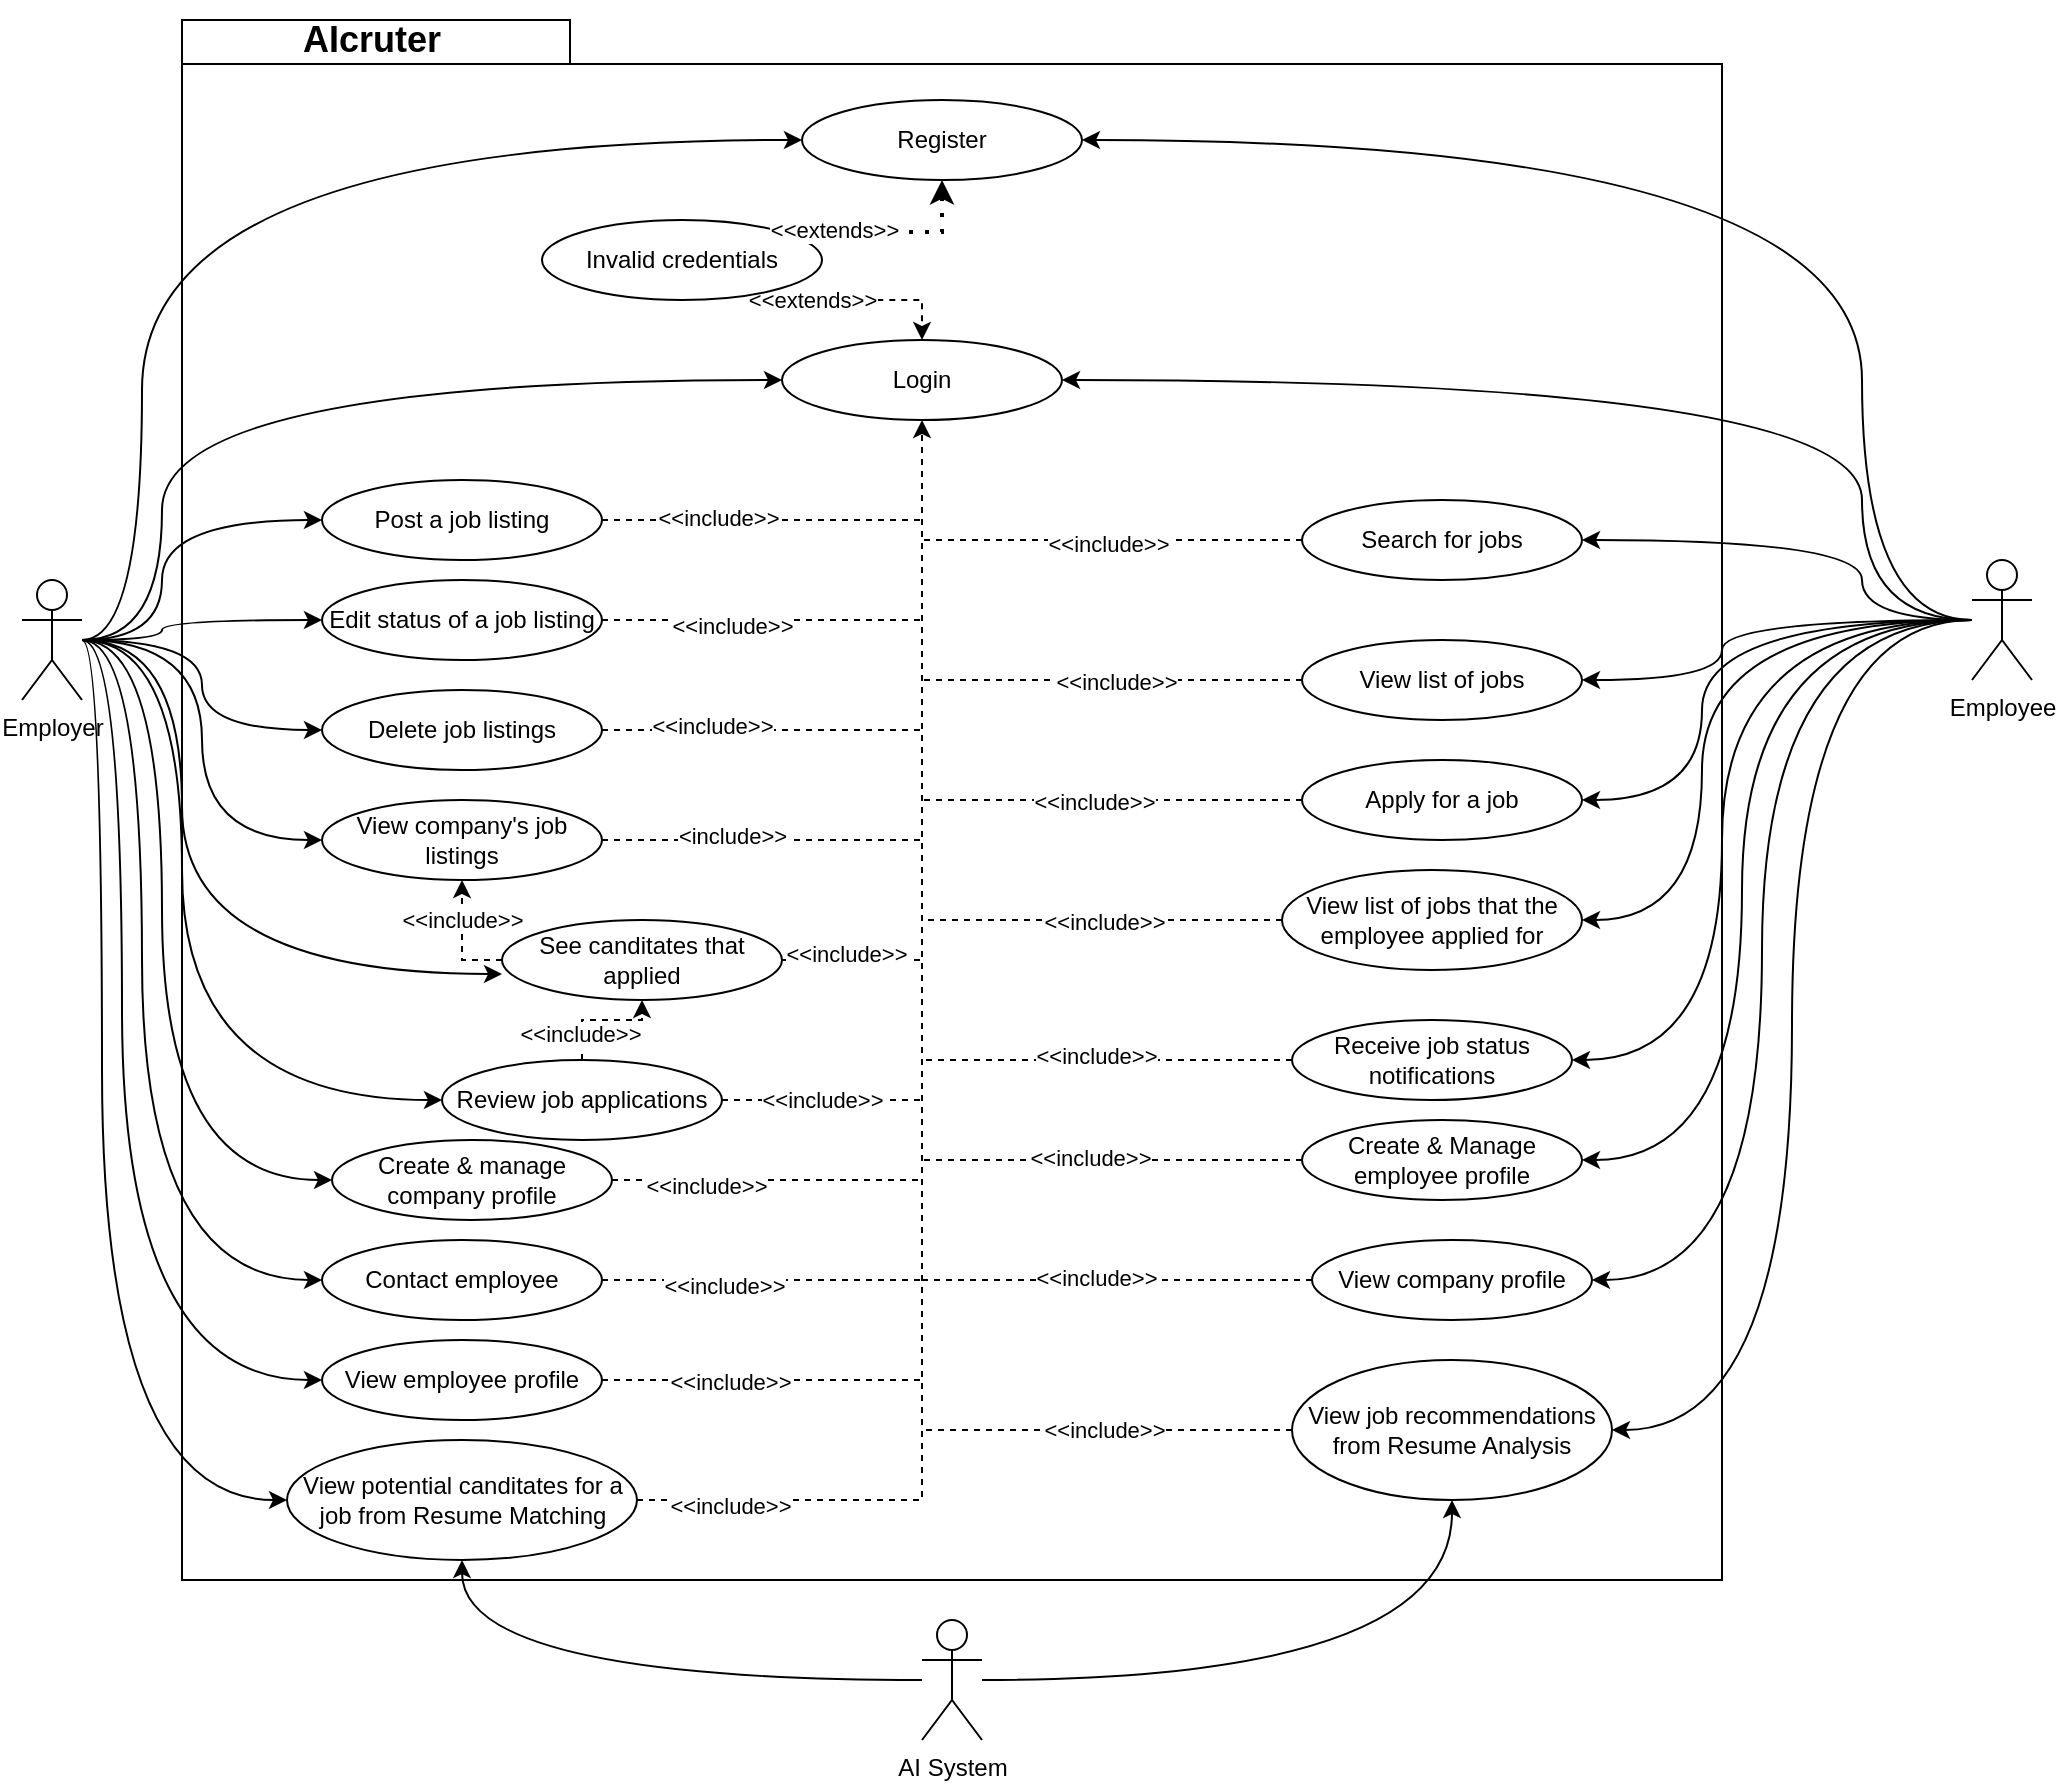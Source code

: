 <mxfile version="26.1.3">
  <diagram name="use case diagram" id="iLCSm9UdMvgEppOqTavG">
    <mxGraphModel dx="2200" dy="1143" grid="1" gridSize="10" guides="1" tooltips="1" connect="1" arrows="1" fold="1" page="1" pageScale="1" pageWidth="850" pageHeight="1100" math="0" shadow="0">
      <root>
        <mxCell id="0" />
        <mxCell id="1" parent="0" />
        <mxCell id="xBMxwYsTDwBjrob1wYaQ-2" value="" style="shape=folder;fontStyle=1;spacingTop=10;tabWidth=194;tabHeight=22;tabPosition=left;html=1;rounded=0;shadow=0;comic=0;labelBackgroundColor=none;strokeWidth=1;fillColor=none;fontFamily=Verdana;fontSize=10;align=center;" vertex="1" parent="1">
          <mxGeometry x="350" y="100" width="770" height="780" as="geometry" />
        </mxCell>
        <mxCell id="xBMxwYsTDwBjrob1wYaQ-3" value="&lt;b&gt;&lt;font style=&quot;font-size: 18px;&quot;&gt;AIcruter&lt;/font&gt;&lt;/b&gt;" style="text;html=1;align=center;verticalAlign=middle;whiteSpace=wrap;rounded=0;" vertex="1" parent="1">
          <mxGeometry x="370" y="90" width="150" height="40" as="geometry" />
        </mxCell>
        <mxCell id="xBMxwYsTDwBjrob1wYaQ-47" style="edgeStyle=orthogonalEdgeStyle;rounded=0;orthogonalLoop=1;jettySize=auto;html=1;entryX=0;entryY=0.5;entryDx=0;entryDy=0;curved=1;" edge="1" parent="1" source="xBMxwYsTDwBjrob1wYaQ-4" target="xBMxwYsTDwBjrob1wYaQ-11">
          <mxGeometry relative="1" as="geometry">
            <Array as="points">
              <mxPoint x="330" y="410" />
              <mxPoint x="330" y="160" />
            </Array>
          </mxGeometry>
        </mxCell>
        <mxCell id="xBMxwYsTDwBjrob1wYaQ-84" style="edgeStyle=orthogonalEdgeStyle;rounded=0;orthogonalLoop=1;jettySize=auto;html=1;entryX=0;entryY=0.5;entryDx=0;entryDy=0;curved=1;" edge="1" parent="1" source="xBMxwYsTDwBjrob1wYaQ-4" target="xBMxwYsTDwBjrob1wYaQ-9">
          <mxGeometry relative="1" as="geometry">
            <Array as="points">
              <mxPoint x="340" y="410" />
              <mxPoint x="340" y="280" />
            </Array>
          </mxGeometry>
        </mxCell>
        <mxCell id="xBMxwYsTDwBjrob1wYaQ-85" style="edgeStyle=orthogonalEdgeStyle;rounded=0;orthogonalLoop=1;jettySize=auto;html=1;entryX=0;entryY=0.5;entryDx=0;entryDy=0;curved=1;" edge="1" parent="1" source="xBMxwYsTDwBjrob1wYaQ-4" target="xBMxwYsTDwBjrob1wYaQ-16">
          <mxGeometry relative="1" as="geometry">
            <Array as="points">
              <mxPoint x="340" y="410" />
              <mxPoint x="340" y="350" />
            </Array>
          </mxGeometry>
        </mxCell>
        <mxCell id="xBMxwYsTDwBjrob1wYaQ-86" style="edgeStyle=orthogonalEdgeStyle;rounded=0;orthogonalLoop=1;jettySize=auto;html=1;entryX=0;entryY=0.5;entryDx=0;entryDy=0;curved=1;" edge="1" parent="1" source="xBMxwYsTDwBjrob1wYaQ-4" target="xBMxwYsTDwBjrob1wYaQ-18">
          <mxGeometry relative="1" as="geometry">
            <Array as="points">
              <mxPoint x="340" y="410" />
              <mxPoint x="340" y="400" />
            </Array>
          </mxGeometry>
        </mxCell>
        <mxCell id="xBMxwYsTDwBjrob1wYaQ-87" style="edgeStyle=orthogonalEdgeStyle;rounded=0;orthogonalLoop=1;jettySize=auto;html=1;curved=1;" edge="1" parent="1" source="xBMxwYsTDwBjrob1wYaQ-4" target="xBMxwYsTDwBjrob1wYaQ-19">
          <mxGeometry relative="1" as="geometry" />
        </mxCell>
        <mxCell id="xBMxwYsTDwBjrob1wYaQ-88" style="edgeStyle=orthogonalEdgeStyle;rounded=0;orthogonalLoop=1;jettySize=auto;html=1;entryX=0;entryY=0.5;entryDx=0;entryDy=0;curved=1;" edge="1" parent="1" source="xBMxwYsTDwBjrob1wYaQ-4" target="xBMxwYsTDwBjrob1wYaQ-20">
          <mxGeometry relative="1" as="geometry" />
        </mxCell>
        <mxCell id="xBMxwYsTDwBjrob1wYaQ-89" style="edgeStyle=orthogonalEdgeStyle;rounded=0;orthogonalLoop=1;jettySize=auto;html=1;entryX=0;entryY=0.5;entryDx=0;entryDy=0;curved=1;" edge="1" parent="1" source="xBMxwYsTDwBjrob1wYaQ-4" target="xBMxwYsTDwBjrob1wYaQ-31">
          <mxGeometry relative="1" as="geometry">
            <Array as="points">
              <mxPoint x="340" y="410" />
              <mxPoint x="340" y="680" />
            </Array>
          </mxGeometry>
        </mxCell>
        <mxCell id="xBMxwYsTDwBjrob1wYaQ-90" style="edgeStyle=orthogonalEdgeStyle;rounded=0;orthogonalLoop=1;jettySize=auto;html=1;entryX=0;entryY=0.5;entryDx=0;entryDy=0;curved=1;" edge="1" parent="1" source="xBMxwYsTDwBjrob1wYaQ-4" target="xBMxwYsTDwBjrob1wYaQ-25">
          <mxGeometry relative="1" as="geometry">
            <Array as="points">
              <mxPoint x="350" y="410" />
              <mxPoint x="350" y="640" />
            </Array>
          </mxGeometry>
        </mxCell>
        <mxCell id="xBMxwYsTDwBjrob1wYaQ-92" style="edgeStyle=orthogonalEdgeStyle;rounded=0;orthogonalLoop=1;jettySize=auto;html=1;entryX=0;entryY=0.5;entryDx=0;entryDy=0;curved=1;" edge="1" parent="1" source="xBMxwYsTDwBjrob1wYaQ-4" target="xBMxwYsTDwBjrob1wYaQ-34">
          <mxGeometry relative="1" as="geometry">
            <Array as="points">
              <mxPoint x="330" y="410" />
              <mxPoint x="330" y="730" />
            </Array>
          </mxGeometry>
        </mxCell>
        <mxCell id="xBMxwYsTDwBjrob1wYaQ-93" style="edgeStyle=orthogonalEdgeStyle;rounded=0;orthogonalLoop=1;jettySize=auto;html=1;entryX=0;entryY=0.5;entryDx=0;entryDy=0;curved=1;" edge="1" parent="1" source="xBMxwYsTDwBjrob1wYaQ-4" target="xBMxwYsTDwBjrob1wYaQ-43">
          <mxGeometry relative="1" as="geometry">
            <Array as="points">
              <mxPoint x="320" y="410" />
              <mxPoint x="320" y="780" />
            </Array>
          </mxGeometry>
        </mxCell>
        <mxCell id="xBMxwYsTDwBjrob1wYaQ-94" style="edgeStyle=orthogonalEdgeStyle;rounded=0;orthogonalLoop=1;jettySize=auto;html=1;entryX=0;entryY=0.5;entryDx=0;entryDy=0;curved=1;" edge="1" parent="1" source="xBMxwYsTDwBjrob1wYaQ-4" target="xBMxwYsTDwBjrob1wYaQ-30">
          <mxGeometry relative="1" as="geometry">
            <Array as="points">
              <mxPoint x="310" y="410" />
              <mxPoint x="310" y="840" />
            </Array>
          </mxGeometry>
        </mxCell>
        <mxCell id="xBMxwYsTDwBjrob1wYaQ-4" value="Employer" style="shape=umlActor;verticalLabelPosition=bottom;verticalAlign=top;html=1;" vertex="1" parent="1">
          <mxGeometry x="270" y="380" width="30" height="60" as="geometry" />
        </mxCell>
        <mxCell id="xBMxwYsTDwBjrob1wYaQ-97" style="edgeStyle=orthogonalEdgeStyle;rounded=0;orthogonalLoop=1;jettySize=auto;html=1;entryX=1;entryY=0.5;entryDx=0;entryDy=0;curved=1;" edge="1" parent="1" source="xBMxwYsTDwBjrob1wYaQ-7" target="xBMxwYsTDwBjrob1wYaQ-11">
          <mxGeometry relative="1" as="geometry">
            <Array as="points">
              <mxPoint x="1190" y="400" />
              <mxPoint x="1190" y="160" />
            </Array>
          </mxGeometry>
        </mxCell>
        <mxCell id="xBMxwYsTDwBjrob1wYaQ-98" style="edgeStyle=orthogonalEdgeStyle;rounded=0;orthogonalLoop=1;jettySize=auto;html=1;entryX=1;entryY=0.5;entryDx=0;entryDy=0;curved=1;" edge="1" parent="1" source="xBMxwYsTDwBjrob1wYaQ-7" target="xBMxwYsTDwBjrob1wYaQ-9">
          <mxGeometry relative="1" as="geometry">
            <Array as="points">
              <mxPoint x="1190" y="400" />
              <mxPoint x="1190" y="280" />
            </Array>
          </mxGeometry>
        </mxCell>
        <mxCell id="xBMxwYsTDwBjrob1wYaQ-99" style="edgeStyle=orthogonalEdgeStyle;rounded=0;orthogonalLoop=1;jettySize=auto;html=1;curved=1;" edge="1" parent="1" source="xBMxwYsTDwBjrob1wYaQ-7" target="xBMxwYsTDwBjrob1wYaQ-37">
          <mxGeometry relative="1" as="geometry">
            <Array as="points">
              <mxPoint x="1190" y="400" />
              <mxPoint x="1190" y="360" />
            </Array>
          </mxGeometry>
        </mxCell>
        <mxCell id="xBMxwYsTDwBjrob1wYaQ-100" style="edgeStyle=orthogonalEdgeStyle;rounded=0;orthogonalLoop=1;jettySize=auto;html=1;curved=1;" edge="1" parent="1" source="xBMxwYsTDwBjrob1wYaQ-7" target="xBMxwYsTDwBjrob1wYaQ-36">
          <mxGeometry relative="1" as="geometry">
            <Array as="points">
              <mxPoint x="1120" y="400" />
              <mxPoint x="1120" y="430" />
            </Array>
          </mxGeometry>
        </mxCell>
        <mxCell id="xBMxwYsTDwBjrob1wYaQ-101" style="edgeStyle=orthogonalEdgeStyle;rounded=0;orthogonalLoop=1;jettySize=auto;html=1;entryX=1;entryY=0.5;entryDx=0;entryDy=0;curved=1;" edge="1" parent="1" source="xBMxwYsTDwBjrob1wYaQ-7" target="xBMxwYsTDwBjrob1wYaQ-38">
          <mxGeometry relative="1" as="geometry">
            <Array as="points">
              <mxPoint x="1110" y="400" />
              <mxPoint x="1110" y="490" />
            </Array>
          </mxGeometry>
        </mxCell>
        <mxCell id="xBMxwYsTDwBjrob1wYaQ-103" style="edgeStyle=orthogonalEdgeStyle;rounded=0;orthogonalLoop=1;jettySize=auto;html=1;entryX=1;entryY=0.5;entryDx=0;entryDy=0;curved=1;" edge="1" parent="1" source="xBMxwYsTDwBjrob1wYaQ-7" target="xBMxwYsTDwBjrob1wYaQ-42">
          <mxGeometry relative="1" as="geometry">
            <Array as="points">
              <mxPoint x="1110" y="400" />
              <mxPoint x="1110" y="550" />
            </Array>
          </mxGeometry>
        </mxCell>
        <mxCell id="xBMxwYsTDwBjrob1wYaQ-104" style="edgeStyle=orthogonalEdgeStyle;rounded=0;orthogonalLoop=1;jettySize=auto;html=1;entryX=1;entryY=0.5;entryDx=0;entryDy=0;curved=1;" edge="1" parent="1" source="xBMxwYsTDwBjrob1wYaQ-7" target="xBMxwYsTDwBjrob1wYaQ-40">
          <mxGeometry relative="1" as="geometry">
            <Array as="points">
              <mxPoint x="1120" y="400" />
              <mxPoint x="1120" y="620" />
            </Array>
          </mxGeometry>
        </mxCell>
        <mxCell id="xBMxwYsTDwBjrob1wYaQ-105" style="edgeStyle=orthogonalEdgeStyle;rounded=0;orthogonalLoop=1;jettySize=auto;html=1;entryX=1;entryY=0.5;entryDx=0;entryDy=0;curved=1;" edge="1" parent="1" source="xBMxwYsTDwBjrob1wYaQ-7" target="xBMxwYsTDwBjrob1wYaQ-41">
          <mxGeometry relative="1" as="geometry">
            <Array as="points">
              <mxPoint x="1130" y="400" />
              <mxPoint x="1130" y="670" />
            </Array>
          </mxGeometry>
        </mxCell>
        <mxCell id="xBMxwYsTDwBjrob1wYaQ-106" style="edgeStyle=orthogonalEdgeStyle;rounded=0;orthogonalLoop=1;jettySize=auto;html=1;entryX=1;entryY=0.5;entryDx=0;entryDy=0;curved=1;" edge="1" parent="1" source="xBMxwYsTDwBjrob1wYaQ-7" target="xBMxwYsTDwBjrob1wYaQ-44">
          <mxGeometry relative="1" as="geometry">
            <Array as="points">
              <mxPoint x="1140" y="400" />
              <mxPoint x="1140" y="730" />
            </Array>
          </mxGeometry>
        </mxCell>
        <mxCell id="xBMxwYsTDwBjrob1wYaQ-107" style="edgeStyle=orthogonalEdgeStyle;rounded=0;orthogonalLoop=1;jettySize=auto;html=1;entryX=1;entryY=0.5;entryDx=0;entryDy=0;curved=1;" edge="1" parent="1" source="xBMxwYsTDwBjrob1wYaQ-7" target="xBMxwYsTDwBjrob1wYaQ-39">
          <mxGeometry relative="1" as="geometry" />
        </mxCell>
        <mxCell id="xBMxwYsTDwBjrob1wYaQ-7" value="Employee" style="shape=umlActor;verticalLabelPosition=bottom;verticalAlign=top;html=1;" vertex="1" parent="1">
          <mxGeometry x="1245" y="370" width="30" height="60" as="geometry" />
        </mxCell>
        <mxCell id="xBMxwYsTDwBjrob1wYaQ-95" style="edgeStyle=orthogonalEdgeStyle;rounded=0;orthogonalLoop=1;jettySize=auto;html=1;entryX=0.5;entryY=1;entryDx=0;entryDy=0;curved=1;" edge="1" parent="1" source="xBMxwYsTDwBjrob1wYaQ-8" target="xBMxwYsTDwBjrob1wYaQ-30">
          <mxGeometry relative="1" as="geometry" />
        </mxCell>
        <mxCell id="xBMxwYsTDwBjrob1wYaQ-96" style="edgeStyle=orthogonalEdgeStyle;rounded=0;orthogonalLoop=1;jettySize=auto;html=1;curved=1;" edge="1" parent="1" source="xBMxwYsTDwBjrob1wYaQ-8" target="xBMxwYsTDwBjrob1wYaQ-39">
          <mxGeometry relative="1" as="geometry" />
        </mxCell>
        <mxCell id="xBMxwYsTDwBjrob1wYaQ-8" value="AI System" style="shape=umlActor;verticalLabelPosition=bottom;verticalAlign=top;html=1;" vertex="1" parent="1">
          <mxGeometry x="720" y="900" width="30" height="60" as="geometry" />
        </mxCell>
        <mxCell id="xBMxwYsTDwBjrob1wYaQ-9" value="Login" style="ellipse;whiteSpace=wrap;html=1;" vertex="1" parent="1">
          <mxGeometry x="650" y="260" width="140" height="40" as="geometry" />
        </mxCell>
        <mxCell id="xBMxwYsTDwBjrob1wYaQ-14" style="edgeStyle=orthogonalEdgeStyle;rounded=0;orthogonalLoop=1;jettySize=auto;html=1;exitX=1;exitY=1;exitDx=0;exitDy=0;entryX=0.5;entryY=0;entryDx=0;entryDy=0;dashed=1;" edge="1" parent="1" source="xBMxwYsTDwBjrob1wYaQ-10" target="xBMxwYsTDwBjrob1wYaQ-9">
          <mxGeometry relative="1" as="geometry">
            <Array as="points">
              <mxPoint x="650" y="240" />
              <mxPoint x="720" y="240" />
            </Array>
          </mxGeometry>
        </mxCell>
        <mxCell id="xBMxwYsTDwBjrob1wYaQ-15" value="&amp;lt;&amp;lt;extends&amp;gt;&amp;gt;" style="edgeLabel;html=1;align=center;verticalAlign=middle;resizable=0;points=[];" vertex="1" connectable="0" parent="xBMxwYsTDwBjrob1wYaQ-14">
          <mxGeometry x="-0.558" relative="1" as="geometry">
            <mxPoint as="offset" />
          </mxGeometry>
        </mxCell>
        <mxCell id="xBMxwYsTDwBjrob1wYaQ-10" value="Invalid credentials" style="ellipse;whiteSpace=wrap;html=1;" vertex="1" parent="1">
          <mxGeometry x="530" y="200" width="140" height="40" as="geometry" />
        </mxCell>
        <mxCell id="xBMxwYsTDwBjrob1wYaQ-11" value="Register" style="ellipse;whiteSpace=wrap;html=1;" vertex="1" parent="1">
          <mxGeometry x="660" y="140" width="140" height="40" as="geometry" />
        </mxCell>
        <mxCell id="xBMxwYsTDwBjrob1wYaQ-12" value="" style="endArrow=classic;dashed=1;html=1;dashPattern=1 3;strokeWidth=2;rounded=0;exitX=1;exitY=0;exitDx=0;exitDy=0;entryX=0.5;entryY=1;entryDx=0;entryDy=0;startArrow=none;startFill=0;endFill=1;" edge="1" parent="1" source="xBMxwYsTDwBjrob1wYaQ-10" target="xBMxwYsTDwBjrob1wYaQ-11">
          <mxGeometry width="50" height="50" relative="1" as="geometry">
            <mxPoint x="700" y="310" as="sourcePoint" />
            <mxPoint x="750" y="260" as="targetPoint" />
            <Array as="points">
              <mxPoint x="730" y="206" />
            </Array>
          </mxGeometry>
        </mxCell>
        <mxCell id="xBMxwYsTDwBjrob1wYaQ-13" value="&amp;lt;&amp;lt;extends&amp;gt;&amp;gt;" style="edgeLabel;html=1;align=center;verticalAlign=middle;resizable=0;points=[];" vertex="1" connectable="0" parent="xBMxwYsTDwBjrob1wYaQ-12">
          <mxGeometry x="-0.503" y="1" relative="1" as="geometry">
            <mxPoint as="offset" />
          </mxGeometry>
        </mxCell>
        <mxCell id="xBMxwYsTDwBjrob1wYaQ-59" style="edgeStyle=orthogonalEdgeStyle;rounded=0;orthogonalLoop=1;jettySize=auto;html=1;dashed=1;endArrow=none;startFill=0;" edge="1" parent="1" source="xBMxwYsTDwBjrob1wYaQ-16">
          <mxGeometry relative="1" as="geometry">
            <mxPoint x="720" y="350" as="targetPoint" />
          </mxGeometry>
        </mxCell>
        <mxCell id="xBMxwYsTDwBjrob1wYaQ-67" value="&amp;lt;&amp;lt;include&amp;gt;&amp;gt;" style="edgeLabel;html=1;align=center;verticalAlign=middle;resizable=0;points=[];" vertex="1" connectable="0" parent="xBMxwYsTDwBjrob1wYaQ-59">
          <mxGeometry x="-0.277" y="1" relative="1" as="geometry">
            <mxPoint as="offset" />
          </mxGeometry>
        </mxCell>
        <mxCell id="xBMxwYsTDwBjrob1wYaQ-16" value="Post a job listing" style="ellipse;whiteSpace=wrap;html=1;" vertex="1" parent="1">
          <mxGeometry x="420" y="330" width="140" height="40" as="geometry" />
        </mxCell>
        <mxCell id="xBMxwYsTDwBjrob1wYaQ-58" style="edgeStyle=orthogonalEdgeStyle;rounded=0;orthogonalLoop=1;jettySize=auto;html=1;dashed=1;endArrow=none;startFill=0;" edge="1" parent="1" source="xBMxwYsTDwBjrob1wYaQ-18">
          <mxGeometry relative="1" as="geometry">
            <mxPoint x="720" y="400" as="targetPoint" />
          </mxGeometry>
        </mxCell>
        <mxCell id="xBMxwYsTDwBjrob1wYaQ-66" value="&amp;lt;&amp;lt;include&amp;gt;&amp;gt;" style="edgeLabel;html=1;align=center;verticalAlign=middle;resizable=0;points=[];" vertex="1" connectable="0" parent="xBMxwYsTDwBjrob1wYaQ-58">
          <mxGeometry x="-0.19" y="-3" relative="1" as="geometry">
            <mxPoint as="offset" />
          </mxGeometry>
        </mxCell>
        <mxCell id="xBMxwYsTDwBjrob1wYaQ-18" value="Edit status of a job listing" style="ellipse;whiteSpace=wrap;html=1;" vertex="1" parent="1">
          <mxGeometry x="420" y="380" width="140" height="40" as="geometry" />
        </mxCell>
        <mxCell id="xBMxwYsTDwBjrob1wYaQ-57" style="edgeStyle=orthogonalEdgeStyle;rounded=0;orthogonalLoop=1;jettySize=auto;html=1;dashed=1;endArrow=none;startFill=0;" edge="1" parent="1" source="xBMxwYsTDwBjrob1wYaQ-19">
          <mxGeometry relative="1" as="geometry">
            <mxPoint x="720" y="455" as="targetPoint" />
          </mxGeometry>
        </mxCell>
        <mxCell id="xBMxwYsTDwBjrob1wYaQ-65" value="&amp;lt;&amp;lt;include&amp;gt;&amp;gt;" style="edgeLabel;html=1;align=center;verticalAlign=middle;resizable=0;points=[];" vertex="1" connectable="0" parent="xBMxwYsTDwBjrob1wYaQ-57">
          <mxGeometry x="-0.315" y="2" relative="1" as="geometry">
            <mxPoint as="offset" />
          </mxGeometry>
        </mxCell>
        <mxCell id="xBMxwYsTDwBjrob1wYaQ-19" value="Delete job listings" style="ellipse;whiteSpace=wrap;html=1;" vertex="1" parent="1">
          <mxGeometry x="420" y="435" width="140" height="40" as="geometry" />
        </mxCell>
        <mxCell id="xBMxwYsTDwBjrob1wYaQ-56" style="edgeStyle=orthogonalEdgeStyle;rounded=0;orthogonalLoop=1;jettySize=auto;html=1;endArrow=none;startFill=0;dashed=1;" edge="1" parent="1" source="xBMxwYsTDwBjrob1wYaQ-20">
          <mxGeometry relative="1" as="geometry">
            <mxPoint x="720" y="510" as="targetPoint" />
          </mxGeometry>
        </mxCell>
        <mxCell id="xBMxwYsTDwBjrob1wYaQ-64" value="&amp;lt;include&amp;gt;&amp;gt;" style="edgeLabel;html=1;align=center;verticalAlign=middle;resizable=0;points=[];" vertex="1" connectable="0" parent="xBMxwYsTDwBjrob1wYaQ-56">
          <mxGeometry x="-0.19" y="2" relative="1" as="geometry">
            <mxPoint as="offset" />
          </mxGeometry>
        </mxCell>
        <mxCell id="xBMxwYsTDwBjrob1wYaQ-20" value="View company&#39;s job listings" style="ellipse;whiteSpace=wrap;html=1;" vertex="1" parent="1">
          <mxGeometry x="420" y="490" width="140" height="40" as="geometry" />
        </mxCell>
        <mxCell id="xBMxwYsTDwBjrob1wYaQ-23" style="edgeStyle=orthogonalEdgeStyle;rounded=0;orthogonalLoop=1;jettySize=auto;html=1;entryX=0.5;entryY=1;entryDx=0;entryDy=0;dashed=1;" edge="1" parent="1" source="xBMxwYsTDwBjrob1wYaQ-21" target="xBMxwYsTDwBjrob1wYaQ-20">
          <mxGeometry relative="1" as="geometry">
            <Array as="points">
              <mxPoint x="490" y="570" />
            </Array>
          </mxGeometry>
        </mxCell>
        <mxCell id="xBMxwYsTDwBjrob1wYaQ-24" value="&amp;lt;&amp;lt;include&amp;gt;&amp;gt;" style="edgeLabel;html=1;align=center;verticalAlign=middle;resizable=0;points=[];" vertex="1" connectable="0" parent="xBMxwYsTDwBjrob1wYaQ-23">
          <mxGeometry x="0.329" relative="1" as="geometry">
            <mxPoint as="offset" />
          </mxGeometry>
        </mxCell>
        <mxCell id="xBMxwYsTDwBjrob1wYaQ-55" style="edgeStyle=orthogonalEdgeStyle;rounded=0;orthogonalLoop=1;jettySize=auto;html=1;endArrow=none;startFill=0;dashed=1;" edge="1" parent="1" source="xBMxwYsTDwBjrob1wYaQ-21">
          <mxGeometry relative="1" as="geometry">
            <mxPoint x="720" y="570" as="targetPoint" />
          </mxGeometry>
        </mxCell>
        <mxCell id="xBMxwYsTDwBjrob1wYaQ-63" value="&amp;lt;&amp;lt;include&amp;gt;&amp;gt;" style="edgeLabel;html=1;align=center;verticalAlign=middle;resizable=0;points=[];" vertex="1" connectable="0" parent="xBMxwYsTDwBjrob1wYaQ-55">
          <mxGeometry x="-0.092" y="3" relative="1" as="geometry">
            <mxPoint as="offset" />
          </mxGeometry>
        </mxCell>
        <mxCell id="xBMxwYsTDwBjrob1wYaQ-21" value="See canditates that applied" style="ellipse;whiteSpace=wrap;html=1;" vertex="1" parent="1">
          <mxGeometry x="510" y="550" width="140" height="40" as="geometry" />
        </mxCell>
        <mxCell id="xBMxwYsTDwBjrob1wYaQ-26" style="edgeStyle=orthogonalEdgeStyle;rounded=0;orthogonalLoop=1;jettySize=auto;html=1;entryX=0.5;entryY=1;entryDx=0;entryDy=0;dashed=1;" edge="1" parent="1" source="xBMxwYsTDwBjrob1wYaQ-25" target="xBMxwYsTDwBjrob1wYaQ-21">
          <mxGeometry relative="1" as="geometry" />
        </mxCell>
        <mxCell id="xBMxwYsTDwBjrob1wYaQ-27" value="&amp;lt;&amp;lt;include&amp;gt;&amp;gt;" style="edgeLabel;html=1;align=center;verticalAlign=middle;resizable=0;points=[];" vertex="1" connectable="0" parent="xBMxwYsTDwBjrob1wYaQ-26">
          <mxGeometry x="-0.573" y="1" relative="1" as="geometry">
            <mxPoint as="offset" />
          </mxGeometry>
        </mxCell>
        <mxCell id="xBMxwYsTDwBjrob1wYaQ-54" style="edgeStyle=orthogonalEdgeStyle;rounded=0;orthogonalLoop=1;jettySize=auto;html=1;endArrow=none;startFill=0;dashed=1;" edge="1" parent="1" source="xBMxwYsTDwBjrob1wYaQ-25">
          <mxGeometry relative="1" as="geometry">
            <mxPoint x="720" y="640" as="targetPoint" />
          </mxGeometry>
        </mxCell>
        <mxCell id="xBMxwYsTDwBjrob1wYaQ-62" value="&amp;lt;&amp;lt;include&amp;gt;&amp;gt;" style="edgeLabel;html=1;align=center;verticalAlign=middle;resizable=0;points=[];" vertex="1" connectable="0" parent="xBMxwYsTDwBjrob1wYaQ-54">
          <mxGeometry x="-0.446" relative="1" as="geometry">
            <mxPoint x="22" as="offset" />
          </mxGeometry>
        </mxCell>
        <mxCell id="xBMxwYsTDwBjrob1wYaQ-25" value="Review job applications" style="ellipse;whiteSpace=wrap;html=1;" vertex="1" parent="1">
          <mxGeometry x="480" y="620" width="140" height="40" as="geometry" />
        </mxCell>
        <mxCell id="xBMxwYsTDwBjrob1wYaQ-48" style="edgeStyle=orthogonalEdgeStyle;rounded=0;orthogonalLoop=1;jettySize=auto;html=1;entryX=0.5;entryY=1;entryDx=0;entryDy=0;dashed=1;" edge="1" parent="1" source="xBMxwYsTDwBjrob1wYaQ-30" target="xBMxwYsTDwBjrob1wYaQ-9">
          <mxGeometry relative="1" as="geometry" />
        </mxCell>
        <mxCell id="xBMxwYsTDwBjrob1wYaQ-49" value="&amp;lt;&amp;lt;include&amp;gt;&amp;gt;" style="edgeLabel;html=1;align=center;verticalAlign=middle;resizable=0;points=[];" vertex="1" connectable="0" parent="xBMxwYsTDwBjrob1wYaQ-48">
          <mxGeometry x="-0.864" y="-3" relative="1" as="geometry">
            <mxPoint as="offset" />
          </mxGeometry>
        </mxCell>
        <mxCell id="xBMxwYsTDwBjrob1wYaQ-30" value="View potential canditates for a job from Resume Matching" style="ellipse;whiteSpace=wrap;html=1;" vertex="1" parent="1">
          <mxGeometry x="402.5" y="810" width="175" height="60" as="geometry" />
        </mxCell>
        <mxCell id="xBMxwYsTDwBjrob1wYaQ-53" style="edgeStyle=orthogonalEdgeStyle;rounded=0;orthogonalLoop=1;jettySize=auto;html=1;endArrow=none;startFill=0;dashed=1;" edge="1" parent="1" source="xBMxwYsTDwBjrob1wYaQ-31">
          <mxGeometry relative="1" as="geometry">
            <mxPoint x="720" y="680" as="targetPoint" />
          </mxGeometry>
        </mxCell>
        <mxCell id="xBMxwYsTDwBjrob1wYaQ-61" value="&amp;lt;&amp;lt;include&amp;gt;&amp;gt;" style="edgeLabel;html=1;align=center;verticalAlign=middle;resizable=0;points=[];" vertex="1" connectable="0" parent="xBMxwYsTDwBjrob1wYaQ-53">
          <mxGeometry x="-0.396" y="-3" relative="1" as="geometry">
            <mxPoint as="offset" />
          </mxGeometry>
        </mxCell>
        <mxCell id="xBMxwYsTDwBjrob1wYaQ-31" value="Create &amp;amp; manage company profile" style="ellipse;whiteSpace=wrap;html=1;" vertex="1" parent="1">
          <mxGeometry x="425" y="660" width="140" height="40" as="geometry" />
        </mxCell>
        <mxCell id="xBMxwYsTDwBjrob1wYaQ-52" style="edgeStyle=orthogonalEdgeStyle;rounded=0;orthogonalLoop=1;jettySize=auto;html=1;endArrow=none;startFill=0;dashed=1;" edge="1" parent="1" source="xBMxwYsTDwBjrob1wYaQ-34">
          <mxGeometry relative="1" as="geometry">
            <mxPoint x="720" y="730" as="targetPoint" />
          </mxGeometry>
        </mxCell>
        <mxCell id="xBMxwYsTDwBjrob1wYaQ-60" value="&amp;lt;&amp;lt;include&amp;gt;&amp;gt;" style="edgeLabel;html=1;align=center;verticalAlign=middle;resizable=0;points=[];" vertex="1" connectable="0" parent="xBMxwYsTDwBjrob1wYaQ-52">
          <mxGeometry x="-0.24" y="-3" relative="1" as="geometry">
            <mxPoint as="offset" />
          </mxGeometry>
        </mxCell>
        <mxCell id="xBMxwYsTDwBjrob1wYaQ-34" value="Contact employee" style="ellipse;whiteSpace=wrap;html=1;" vertex="1" parent="1">
          <mxGeometry x="420" y="710" width="140" height="40" as="geometry" />
        </mxCell>
        <mxCell id="xBMxwYsTDwBjrob1wYaQ-74" style="edgeStyle=orthogonalEdgeStyle;rounded=0;orthogonalLoop=1;jettySize=auto;html=1;dashed=1;endArrow=none;startFill=0;" edge="1" parent="1" source="xBMxwYsTDwBjrob1wYaQ-36">
          <mxGeometry relative="1" as="geometry">
            <mxPoint x="720" y="430" as="targetPoint" />
          </mxGeometry>
        </mxCell>
        <mxCell id="xBMxwYsTDwBjrob1wYaQ-77" value="&amp;lt;&amp;lt;include&amp;gt;&amp;gt;" style="edgeLabel;html=1;align=center;verticalAlign=middle;resizable=0;points=[];" vertex="1" connectable="0" parent="xBMxwYsTDwBjrob1wYaQ-74">
          <mxGeometry x="-0.024" y="1" relative="1" as="geometry">
            <mxPoint as="offset" />
          </mxGeometry>
        </mxCell>
        <mxCell id="xBMxwYsTDwBjrob1wYaQ-36" value="View list of jobs" style="ellipse;whiteSpace=wrap;html=1;" vertex="1" parent="1">
          <mxGeometry x="910" y="410" width="140" height="40" as="geometry" />
        </mxCell>
        <mxCell id="xBMxwYsTDwBjrob1wYaQ-75" style="edgeStyle=orthogonalEdgeStyle;rounded=0;orthogonalLoop=1;jettySize=auto;html=1;dashed=1;endArrow=none;startFill=0;" edge="1" parent="1" source="xBMxwYsTDwBjrob1wYaQ-37">
          <mxGeometry relative="1" as="geometry">
            <mxPoint x="720" y="360" as="targetPoint" />
          </mxGeometry>
        </mxCell>
        <mxCell id="xBMxwYsTDwBjrob1wYaQ-76" value="&amp;lt;&amp;lt;include&amp;gt;&amp;gt;" style="edgeLabel;html=1;align=center;verticalAlign=middle;resizable=0;points=[];" vertex="1" connectable="0" parent="xBMxwYsTDwBjrob1wYaQ-75">
          <mxGeometry x="0.029" y="1" relative="1" as="geometry">
            <mxPoint as="offset" />
          </mxGeometry>
        </mxCell>
        <mxCell id="xBMxwYsTDwBjrob1wYaQ-37" value="Search for jobs" style="ellipse;whiteSpace=wrap;html=1;" vertex="1" parent="1">
          <mxGeometry x="910" y="340" width="140" height="40" as="geometry" />
        </mxCell>
        <mxCell id="xBMxwYsTDwBjrob1wYaQ-73" style="edgeStyle=orthogonalEdgeStyle;rounded=0;orthogonalLoop=1;jettySize=auto;html=1;endArrow=none;startFill=0;dashed=1;" edge="1" parent="1" source="xBMxwYsTDwBjrob1wYaQ-38">
          <mxGeometry relative="1" as="geometry">
            <mxPoint x="720" y="490" as="targetPoint" />
          </mxGeometry>
        </mxCell>
        <mxCell id="xBMxwYsTDwBjrob1wYaQ-78" value="&amp;lt;&amp;lt;include&amp;gt;&amp;gt;" style="edgeLabel;html=1;align=center;verticalAlign=middle;resizable=0;points=[];" vertex="1" connectable="0" parent="xBMxwYsTDwBjrob1wYaQ-73">
          <mxGeometry x="0.102" relative="1" as="geometry">
            <mxPoint as="offset" />
          </mxGeometry>
        </mxCell>
        <mxCell id="xBMxwYsTDwBjrob1wYaQ-38" value="Apply for a job" style="ellipse;whiteSpace=wrap;html=1;" vertex="1" parent="1">
          <mxGeometry x="910" y="470" width="140" height="40" as="geometry" />
        </mxCell>
        <mxCell id="xBMxwYsTDwBjrob1wYaQ-68" style="edgeStyle=orthogonalEdgeStyle;rounded=0;orthogonalLoop=1;jettySize=auto;html=1;endArrow=none;startFill=0;dashed=1;" edge="1" parent="1" source="xBMxwYsTDwBjrob1wYaQ-39">
          <mxGeometry relative="1" as="geometry">
            <mxPoint x="720" y="805" as="targetPoint" />
          </mxGeometry>
        </mxCell>
        <mxCell id="xBMxwYsTDwBjrob1wYaQ-83" value="&amp;lt;&amp;lt;include&amp;gt;&amp;gt;" style="edgeLabel;html=1;align=center;verticalAlign=middle;resizable=0;points=[];" vertex="1" connectable="0" parent="xBMxwYsTDwBjrob1wYaQ-68">
          <mxGeometry x="0.024" y="-1" relative="1" as="geometry">
            <mxPoint as="offset" />
          </mxGeometry>
        </mxCell>
        <mxCell id="xBMxwYsTDwBjrob1wYaQ-39" value="View job recommendations from Resume Analysis" style="ellipse;whiteSpace=wrap;html=1;" vertex="1" parent="1">
          <mxGeometry x="905" y="770" width="160" height="70" as="geometry" />
        </mxCell>
        <mxCell id="xBMxwYsTDwBjrob1wYaQ-71" style="edgeStyle=orthogonalEdgeStyle;rounded=0;orthogonalLoop=1;jettySize=auto;html=1;endArrow=none;startFill=0;dashed=1;" edge="1" parent="1" source="xBMxwYsTDwBjrob1wYaQ-40">
          <mxGeometry relative="1" as="geometry">
            <mxPoint x="720" y="620" as="targetPoint" />
          </mxGeometry>
        </mxCell>
        <mxCell id="xBMxwYsTDwBjrob1wYaQ-80" value="&amp;lt;&amp;lt;include&amp;gt;&amp;gt;" style="edgeLabel;html=1;align=center;verticalAlign=middle;resizable=0;points=[];" vertex="1" connectable="0" parent="xBMxwYsTDwBjrob1wYaQ-71">
          <mxGeometry x="0.068" y="-3" relative="1" as="geometry">
            <mxPoint as="offset" />
          </mxGeometry>
        </mxCell>
        <mxCell id="xBMxwYsTDwBjrob1wYaQ-40" value="Receive job status notifications" style="ellipse;whiteSpace=wrap;html=1;" vertex="1" parent="1">
          <mxGeometry x="905" y="600" width="140" height="40" as="geometry" />
        </mxCell>
        <mxCell id="xBMxwYsTDwBjrob1wYaQ-70" style="edgeStyle=orthogonalEdgeStyle;rounded=0;orthogonalLoop=1;jettySize=auto;html=1;dashed=1;endArrow=none;startFill=0;" edge="1" parent="1" source="xBMxwYsTDwBjrob1wYaQ-41">
          <mxGeometry relative="1" as="geometry">
            <mxPoint x="720" y="670" as="targetPoint" />
          </mxGeometry>
        </mxCell>
        <mxCell id="xBMxwYsTDwBjrob1wYaQ-81" value="&amp;lt;&amp;lt;include&amp;gt;&amp;gt;" style="edgeLabel;html=1;align=center;verticalAlign=middle;resizable=0;points=[];" vertex="1" connectable="0" parent="xBMxwYsTDwBjrob1wYaQ-70">
          <mxGeometry x="0.123" y="-2" relative="1" as="geometry">
            <mxPoint as="offset" />
          </mxGeometry>
        </mxCell>
        <mxCell id="xBMxwYsTDwBjrob1wYaQ-41" value="Create &amp;amp; Manage employee profile" style="ellipse;whiteSpace=wrap;html=1;" vertex="1" parent="1">
          <mxGeometry x="910" y="650" width="140" height="40" as="geometry" />
        </mxCell>
        <mxCell id="xBMxwYsTDwBjrob1wYaQ-72" style="edgeStyle=orthogonalEdgeStyle;rounded=0;orthogonalLoop=1;jettySize=auto;html=1;endArrow=none;startFill=0;dashed=1;" edge="1" parent="1" source="xBMxwYsTDwBjrob1wYaQ-42">
          <mxGeometry relative="1" as="geometry">
            <mxPoint x="720" y="550" as="targetPoint" />
          </mxGeometry>
        </mxCell>
        <mxCell id="xBMxwYsTDwBjrob1wYaQ-79" value="&amp;lt;&amp;lt;include&amp;gt;&amp;gt;" style="edgeLabel;html=1;align=center;verticalAlign=middle;resizable=0;points=[];" vertex="1" connectable="0" parent="xBMxwYsTDwBjrob1wYaQ-72">
          <mxGeometry x="0.23" relative="1" as="geometry">
            <mxPoint x="21" as="offset" />
          </mxGeometry>
        </mxCell>
        <mxCell id="xBMxwYsTDwBjrob1wYaQ-42" value="View list of jobs that the employee applied for" style="ellipse;whiteSpace=wrap;html=1;" vertex="1" parent="1">
          <mxGeometry x="900" y="525" width="150" height="50" as="geometry" />
        </mxCell>
        <mxCell id="xBMxwYsTDwBjrob1wYaQ-50" style="edgeStyle=orthogonalEdgeStyle;rounded=0;orthogonalLoop=1;jettySize=auto;html=1;endArrow=none;startFill=0;dashed=1;" edge="1" parent="1" source="xBMxwYsTDwBjrob1wYaQ-43">
          <mxGeometry relative="1" as="geometry">
            <mxPoint x="720" y="780" as="targetPoint" />
          </mxGeometry>
        </mxCell>
        <mxCell id="xBMxwYsTDwBjrob1wYaQ-51" value="&amp;lt;&amp;lt;include&amp;gt;&amp;gt;" style="edgeLabel;html=1;align=center;verticalAlign=middle;resizable=0;points=[];" vertex="1" connectable="0" parent="xBMxwYsTDwBjrob1wYaQ-50">
          <mxGeometry x="-0.203" y="-1" relative="1" as="geometry">
            <mxPoint as="offset" />
          </mxGeometry>
        </mxCell>
        <mxCell id="xBMxwYsTDwBjrob1wYaQ-43" value="View employee profile" style="ellipse;whiteSpace=wrap;html=1;" vertex="1" parent="1">
          <mxGeometry x="420" y="760" width="140" height="40" as="geometry" />
        </mxCell>
        <mxCell id="xBMxwYsTDwBjrob1wYaQ-69" style="edgeStyle=orthogonalEdgeStyle;rounded=0;orthogonalLoop=1;jettySize=auto;html=1;dashed=1;endArrow=none;startFill=0;" edge="1" parent="1" source="xBMxwYsTDwBjrob1wYaQ-44">
          <mxGeometry relative="1" as="geometry">
            <mxPoint x="720" y="730" as="targetPoint" />
          </mxGeometry>
        </mxCell>
        <mxCell id="xBMxwYsTDwBjrob1wYaQ-82" value="&amp;lt;&amp;lt;include&amp;gt;&amp;gt;" style="edgeLabel;html=1;align=center;verticalAlign=middle;resizable=0;points=[];" vertex="1" connectable="0" parent="xBMxwYsTDwBjrob1wYaQ-69">
          <mxGeometry x="0.115" y="-2" relative="1" as="geometry">
            <mxPoint as="offset" />
          </mxGeometry>
        </mxCell>
        <mxCell id="xBMxwYsTDwBjrob1wYaQ-44" value="View company profile" style="ellipse;whiteSpace=wrap;html=1;" vertex="1" parent="1">
          <mxGeometry x="915" y="710" width="140" height="40" as="geometry" />
        </mxCell>
        <mxCell id="xBMxwYsTDwBjrob1wYaQ-91" style="edgeStyle=orthogonalEdgeStyle;rounded=0;orthogonalLoop=1;jettySize=auto;html=1;entryX=0;entryY=0.675;entryDx=0;entryDy=0;entryPerimeter=0;curved=1;" edge="1" parent="1" source="xBMxwYsTDwBjrob1wYaQ-4" target="xBMxwYsTDwBjrob1wYaQ-21">
          <mxGeometry relative="1" as="geometry">
            <Array as="points">
              <mxPoint x="350" y="410" />
              <mxPoint x="350" y="577" />
            </Array>
          </mxGeometry>
        </mxCell>
      </root>
    </mxGraphModel>
  </diagram>
</mxfile>
